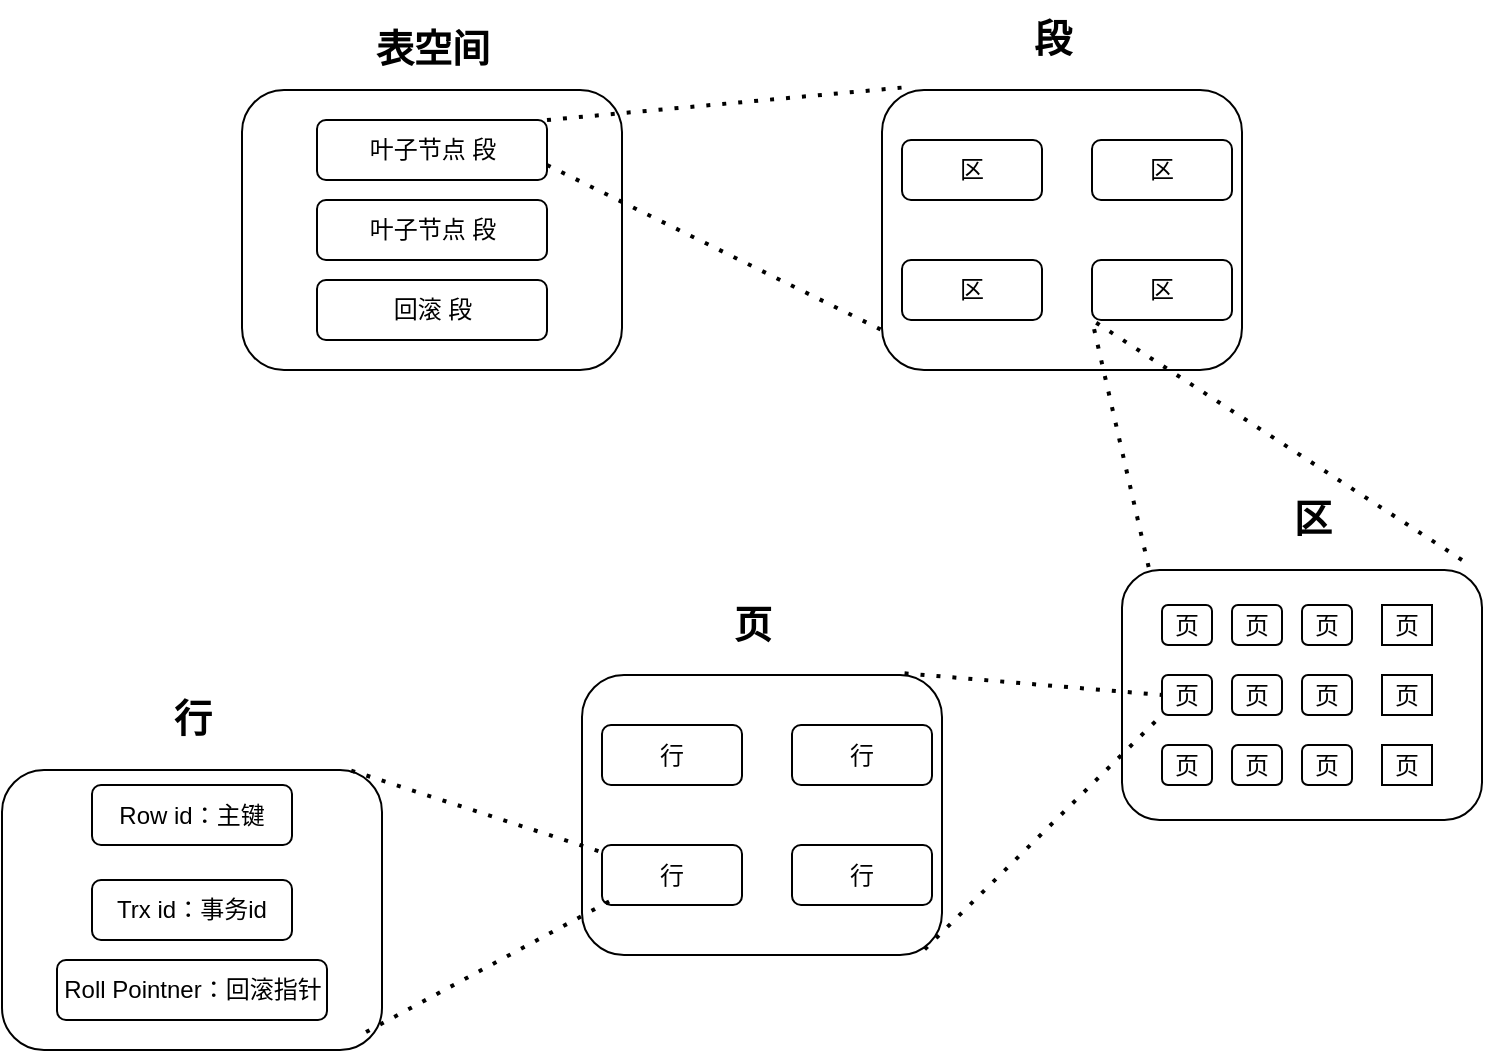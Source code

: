 <mxfile version="24.7.6">
  <diagram id="C5RBs43oDa-KdzZeNtuy" name="Page-1">
    <mxGraphModel dx="1122" dy="736" grid="1" gridSize="10" guides="1" tooltips="1" connect="1" arrows="1" fold="1" page="1" pageScale="1" pageWidth="827" pageHeight="1169" math="0" shadow="0">
      <root>
        <mxCell id="WIyWlLk6GJQsqaUBKTNV-0" />
        <mxCell id="WIyWlLk6GJQsqaUBKTNV-1" parent="WIyWlLk6GJQsqaUBKTNV-0" />
        <mxCell id="UaGc_WDe4r00LndkHO5G-2" value="" style="rounded=1;whiteSpace=wrap;html=1;glass=0;strokeWidth=1;shadow=0;" vertex="1" parent="WIyWlLk6GJQsqaUBKTNV-1">
          <mxGeometry x="170" y="65" width="190" height="140" as="geometry" />
        </mxCell>
        <mxCell id="UaGc_WDe4r00LndkHO5G-8" value="叶子节点 段" style="rounded=1;whiteSpace=wrap;html=1;glass=0;strokeWidth=1;shadow=0;" vertex="1" parent="WIyWlLk6GJQsqaUBKTNV-1">
          <mxGeometry x="207.5" y="80" width="115" height="30" as="geometry" />
        </mxCell>
        <mxCell id="UaGc_WDe4r00LndkHO5G-10" value="叶子节点 段" style="rounded=1;whiteSpace=wrap;html=1;glass=0;strokeWidth=1;shadow=0;" vertex="1" parent="WIyWlLk6GJQsqaUBKTNV-1">
          <mxGeometry x="207.5" y="120" width="115" height="30" as="geometry" />
        </mxCell>
        <mxCell id="UaGc_WDe4r00LndkHO5G-11" value="回滚 段" style="rounded=1;whiteSpace=wrap;html=1;glass=0;strokeWidth=1;shadow=0;" vertex="1" parent="WIyWlLk6GJQsqaUBKTNV-1">
          <mxGeometry x="207.5" y="160" width="115" height="30" as="geometry" />
        </mxCell>
        <mxCell id="UaGc_WDe4r00LndkHO5G-13" value="&lt;b&gt;&lt;font style=&quot;font-size: 19px;&quot;&gt;表空间&lt;/font&gt;&lt;/b&gt;" style="text;html=1;align=center;verticalAlign=middle;resizable=0;points=[];autosize=1;strokeColor=none;fillColor=none;" vertex="1" parent="WIyWlLk6GJQsqaUBKTNV-1">
          <mxGeometry x="225" y="25" width="80" height="40" as="geometry" />
        </mxCell>
        <mxCell id="UaGc_WDe4r00LndkHO5G-14" value="" style="rounded=1;whiteSpace=wrap;html=1;glass=0;strokeWidth=1;shadow=0;" vertex="1" parent="WIyWlLk6GJQsqaUBKTNV-1">
          <mxGeometry x="490" y="65" width="180" height="140" as="geometry" />
        </mxCell>
        <mxCell id="UaGc_WDe4r00LndkHO5G-15" value="&lt;span style=&quot;font-size: 19px;&quot;&gt;&lt;b&gt;段&lt;/b&gt;&lt;/span&gt;" style="text;html=1;align=center;verticalAlign=middle;resizable=0;points=[];autosize=1;strokeColor=none;fillColor=none;" vertex="1" parent="WIyWlLk6GJQsqaUBKTNV-1">
          <mxGeometry x="555" y="20" width="40" height="40" as="geometry" />
        </mxCell>
        <mxCell id="UaGc_WDe4r00LndkHO5G-16" value="区" style="rounded=1;whiteSpace=wrap;html=1;glass=0;strokeWidth=1;shadow=0;" vertex="1" parent="WIyWlLk6GJQsqaUBKTNV-1">
          <mxGeometry x="500" y="90" width="70" height="30" as="geometry" />
        </mxCell>
        <mxCell id="UaGc_WDe4r00LndkHO5G-17" value="区" style="rounded=1;whiteSpace=wrap;html=1;glass=0;strokeWidth=1;shadow=0;" vertex="1" parent="WIyWlLk6GJQsqaUBKTNV-1">
          <mxGeometry x="595" y="90" width="70" height="30" as="geometry" />
        </mxCell>
        <mxCell id="UaGc_WDe4r00LndkHO5G-18" value="区" style="rounded=1;whiteSpace=wrap;html=1;glass=0;strokeWidth=1;shadow=0;" vertex="1" parent="WIyWlLk6GJQsqaUBKTNV-1">
          <mxGeometry x="500" y="150" width="70" height="30" as="geometry" />
        </mxCell>
        <mxCell id="UaGc_WDe4r00LndkHO5G-19" value="区" style="rounded=1;whiteSpace=wrap;html=1;glass=0;strokeWidth=1;shadow=0;" vertex="1" parent="WIyWlLk6GJQsqaUBKTNV-1">
          <mxGeometry x="595" y="150" width="70" height="30" as="geometry" />
        </mxCell>
        <mxCell id="UaGc_WDe4r00LndkHO5G-22" value="" style="endArrow=none;dashed=1;html=1;dashPattern=1 3;strokeWidth=2;rounded=0;exitX=1;exitY=0;exitDx=0;exitDy=0;entryX=0.084;entryY=-0.012;entryDx=0;entryDy=0;entryPerimeter=0;" edge="1" parent="WIyWlLk6GJQsqaUBKTNV-1" source="UaGc_WDe4r00LndkHO5G-8" target="UaGc_WDe4r00LndkHO5G-14">
          <mxGeometry width="50" height="50" relative="1" as="geometry">
            <mxPoint x="420" y="150" as="sourcePoint" />
            <mxPoint x="470" y="100" as="targetPoint" />
          </mxGeometry>
        </mxCell>
        <mxCell id="UaGc_WDe4r00LndkHO5G-23" value="" style="endArrow=none;dashed=1;html=1;dashPattern=1 3;strokeWidth=2;rounded=0;exitX=1;exitY=0.75;exitDx=0;exitDy=0;entryX=-0.004;entryY=0.855;entryDx=0;entryDy=0;entryPerimeter=0;" edge="1" parent="WIyWlLk6GJQsqaUBKTNV-1" source="UaGc_WDe4r00LndkHO5G-8" target="UaGc_WDe4r00LndkHO5G-14">
          <mxGeometry width="50" height="50" relative="1" as="geometry">
            <mxPoint x="420" y="150" as="sourcePoint" />
            <mxPoint x="470" y="100" as="targetPoint" />
          </mxGeometry>
        </mxCell>
        <mxCell id="UaGc_WDe4r00LndkHO5G-31" value="" style="rounded=1;whiteSpace=wrap;html=1;glass=0;strokeWidth=1;shadow=0;" vertex="1" parent="WIyWlLk6GJQsqaUBKTNV-1">
          <mxGeometry x="610" y="305" width="180" height="125" as="geometry" />
        </mxCell>
        <mxCell id="UaGc_WDe4r00LndkHO5G-32" value="&lt;span style=&quot;font-size: 19px;&quot;&gt;&lt;b&gt;区&lt;/b&gt;&lt;/span&gt;" style="text;html=1;align=center;verticalAlign=middle;resizable=0;points=[];autosize=1;strokeColor=none;fillColor=none;" vertex="1" parent="WIyWlLk6GJQsqaUBKTNV-1">
          <mxGeometry x="685" y="260" width="40" height="40" as="geometry" />
        </mxCell>
        <mxCell id="UaGc_WDe4r00LndkHO5G-36" value="页" style="rounded=1;whiteSpace=wrap;html=1;glass=0;strokeWidth=1;shadow=0;" vertex="1" parent="WIyWlLk6GJQsqaUBKTNV-1">
          <mxGeometry x="630" y="322.5" width="25" height="20" as="geometry" />
        </mxCell>
        <mxCell id="UaGc_WDe4r00LndkHO5G-37" value="" style="rounded=1;whiteSpace=wrap;html=1;glass=0;strokeWidth=1;shadow=0;" vertex="1" parent="WIyWlLk6GJQsqaUBKTNV-1">
          <mxGeometry x="340" y="357.5" width="180" height="140" as="geometry" />
        </mxCell>
        <mxCell id="UaGc_WDe4r00LndkHO5G-38" value="&lt;span style=&quot;font-size: 19px;&quot;&gt;&lt;b&gt;页&lt;/b&gt;&lt;/span&gt;" style="text;html=1;align=center;verticalAlign=middle;resizable=0;points=[];autosize=1;strokeColor=none;fillColor=none;" vertex="1" parent="WIyWlLk6GJQsqaUBKTNV-1">
          <mxGeometry x="405" y="312.5" width="40" height="40" as="geometry" />
        </mxCell>
        <mxCell id="UaGc_WDe4r00LndkHO5G-39" value="行" style="rounded=1;whiteSpace=wrap;html=1;glass=0;strokeWidth=1;shadow=0;" vertex="1" parent="WIyWlLk6GJQsqaUBKTNV-1">
          <mxGeometry x="350" y="382.5" width="70" height="30" as="geometry" />
        </mxCell>
        <mxCell id="UaGc_WDe4r00LndkHO5G-40" value="行" style="rounded=1;whiteSpace=wrap;html=1;glass=0;strokeWidth=1;shadow=0;" vertex="1" parent="WIyWlLk6GJQsqaUBKTNV-1">
          <mxGeometry x="445" y="382.5" width="70" height="30" as="geometry" />
        </mxCell>
        <mxCell id="UaGc_WDe4r00LndkHO5G-41" value="行" style="rounded=1;whiteSpace=wrap;html=1;glass=0;strokeWidth=1;shadow=0;" vertex="1" parent="WIyWlLk6GJQsqaUBKTNV-1">
          <mxGeometry x="350" y="442.5" width="70" height="30" as="geometry" />
        </mxCell>
        <mxCell id="UaGc_WDe4r00LndkHO5G-42" value="行" style="rounded=1;whiteSpace=wrap;html=1;glass=0;strokeWidth=1;shadow=0;" vertex="1" parent="WIyWlLk6GJQsqaUBKTNV-1">
          <mxGeometry x="445" y="442.5" width="70" height="30" as="geometry" />
        </mxCell>
        <mxCell id="UaGc_WDe4r00LndkHO5G-43" value="" style="rounded=1;whiteSpace=wrap;html=1;glass=0;strokeWidth=1;shadow=0;" vertex="1" parent="WIyWlLk6GJQsqaUBKTNV-1">
          <mxGeometry x="50" y="405" width="190" height="140" as="geometry" />
        </mxCell>
        <mxCell id="UaGc_WDe4r00LndkHO5G-44" value="&lt;span style=&quot;font-size: 19px;&quot;&gt;&lt;b&gt;行&lt;/b&gt;&lt;/span&gt;" style="text;html=1;align=center;verticalAlign=middle;resizable=0;points=[];autosize=1;strokeColor=none;fillColor=none;" vertex="1" parent="WIyWlLk6GJQsqaUBKTNV-1">
          <mxGeometry x="125" y="360" width="40" height="40" as="geometry" />
        </mxCell>
        <mxCell id="UaGc_WDe4r00LndkHO5G-45" value="Row id：主键" style="rounded=1;whiteSpace=wrap;html=1;glass=0;strokeWidth=1;shadow=0;" vertex="1" parent="WIyWlLk6GJQsqaUBKTNV-1">
          <mxGeometry x="95" y="412.5" width="100" height="30" as="geometry" />
        </mxCell>
        <mxCell id="UaGc_WDe4r00LndkHO5G-49" value="" style="endArrow=none;dashed=1;html=1;dashPattern=1 3;strokeWidth=2;rounded=0;entryX=0;entryY=1;entryDx=0;entryDy=0;exitX=0.074;exitY=-0.012;exitDx=0;exitDy=0;exitPerimeter=0;" edge="1" parent="WIyWlLk6GJQsqaUBKTNV-1" source="UaGc_WDe4r00LndkHO5G-31" target="UaGc_WDe4r00LndkHO5G-19">
          <mxGeometry width="50" height="50" relative="1" as="geometry">
            <mxPoint x="420" y="250" as="sourcePoint" />
            <mxPoint x="470" y="200" as="targetPoint" />
          </mxGeometry>
        </mxCell>
        <mxCell id="UaGc_WDe4r00LndkHO5G-50" value="" style="endArrow=none;dashed=1;html=1;dashPattern=1 3;strokeWidth=2;rounded=0;entryX=0;entryY=1;entryDx=0;entryDy=0;" edge="1" parent="WIyWlLk6GJQsqaUBKTNV-1" target="UaGc_WDe4r00LndkHO5G-19">
          <mxGeometry width="50" height="50" relative="1" as="geometry">
            <mxPoint x="780" y="300" as="sourcePoint" />
            <mxPoint x="470" y="200" as="targetPoint" />
          </mxGeometry>
        </mxCell>
        <mxCell id="UaGc_WDe4r00LndkHO5G-52" value="页" style="rounded=1;whiteSpace=wrap;html=1;glass=0;strokeWidth=1;shadow=0;" vertex="1" parent="WIyWlLk6GJQsqaUBKTNV-1">
          <mxGeometry x="665" y="322.5" width="25" height="20" as="geometry" />
        </mxCell>
        <mxCell id="UaGc_WDe4r00LndkHO5G-53" value="页" style="rounded=1;whiteSpace=wrap;html=1;glass=0;strokeWidth=1;shadow=0;" vertex="1" parent="WIyWlLk6GJQsqaUBKTNV-1">
          <mxGeometry x="700" y="322.5" width="25" height="20" as="geometry" />
        </mxCell>
        <mxCell id="UaGc_WDe4r00LndkHO5G-54" value="页" style="rounded=1;whiteSpace=wrap;html=1;glass=0;strokeWidth=1;shadow=0;arcSize=0;" vertex="1" parent="WIyWlLk6GJQsqaUBKTNV-1">
          <mxGeometry x="740" y="322.5" width="25" height="20" as="geometry" />
        </mxCell>
        <mxCell id="UaGc_WDe4r00LndkHO5G-60" value="页" style="rounded=1;whiteSpace=wrap;html=1;glass=0;strokeWidth=1;shadow=0;" vertex="1" parent="WIyWlLk6GJQsqaUBKTNV-1">
          <mxGeometry x="630" y="357.5" width="25" height="20" as="geometry" />
        </mxCell>
        <mxCell id="UaGc_WDe4r00LndkHO5G-61" value="页" style="rounded=1;whiteSpace=wrap;html=1;glass=0;strokeWidth=1;shadow=0;" vertex="1" parent="WIyWlLk6GJQsqaUBKTNV-1">
          <mxGeometry x="665" y="357.5" width="25" height="20" as="geometry" />
        </mxCell>
        <mxCell id="UaGc_WDe4r00LndkHO5G-62" value="页" style="rounded=1;whiteSpace=wrap;html=1;glass=0;strokeWidth=1;shadow=0;" vertex="1" parent="WIyWlLk6GJQsqaUBKTNV-1">
          <mxGeometry x="700" y="357.5" width="25" height="20" as="geometry" />
        </mxCell>
        <mxCell id="UaGc_WDe4r00LndkHO5G-63" value="页" style="rounded=1;whiteSpace=wrap;html=1;glass=0;strokeWidth=1;shadow=0;arcSize=0;" vertex="1" parent="WIyWlLk6GJQsqaUBKTNV-1">
          <mxGeometry x="740" y="357.5" width="25" height="20" as="geometry" />
        </mxCell>
        <mxCell id="UaGc_WDe4r00LndkHO5G-64" value="页" style="rounded=1;whiteSpace=wrap;html=1;glass=0;strokeWidth=1;shadow=0;" vertex="1" parent="WIyWlLk6GJQsqaUBKTNV-1">
          <mxGeometry x="630" y="392.5" width="25" height="20" as="geometry" />
        </mxCell>
        <mxCell id="UaGc_WDe4r00LndkHO5G-65" value="页" style="rounded=1;whiteSpace=wrap;html=1;glass=0;strokeWidth=1;shadow=0;" vertex="1" parent="WIyWlLk6GJQsqaUBKTNV-1">
          <mxGeometry x="665" y="392.5" width="25" height="20" as="geometry" />
        </mxCell>
        <mxCell id="UaGc_WDe4r00LndkHO5G-66" value="页" style="rounded=1;whiteSpace=wrap;html=1;glass=0;strokeWidth=1;shadow=0;" vertex="1" parent="WIyWlLk6GJQsqaUBKTNV-1">
          <mxGeometry x="700" y="392.5" width="25" height="20" as="geometry" />
        </mxCell>
        <mxCell id="UaGc_WDe4r00LndkHO5G-67" value="页" style="rounded=1;whiteSpace=wrap;html=1;glass=0;strokeWidth=1;shadow=0;arcSize=0;" vertex="1" parent="WIyWlLk6GJQsqaUBKTNV-1">
          <mxGeometry x="740" y="392.5" width="25" height="20" as="geometry" />
        </mxCell>
        <mxCell id="UaGc_WDe4r00LndkHO5G-68" value="" style="endArrow=none;dashed=1;html=1;dashPattern=1 3;strokeWidth=2;rounded=0;exitX=0.896;exitY=-0.006;exitDx=0;exitDy=0;exitPerimeter=0;entryX=0;entryY=0.5;entryDx=0;entryDy=0;" edge="1" parent="WIyWlLk6GJQsqaUBKTNV-1" source="UaGc_WDe4r00LndkHO5G-37" target="UaGc_WDe4r00LndkHO5G-60">
          <mxGeometry width="50" height="50" relative="1" as="geometry">
            <mxPoint x="530" y="340" as="sourcePoint" />
            <mxPoint x="610" y="363" as="targetPoint" />
          </mxGeometry>
        </mxCell>
        <mxCell id="UaGc_WDe4r00LndkHO5G-69" value="" style="endArrow=none;dashed=1;html=1;dashPattern=1 3;strokeWidth=2;rounded=0;exitX=0.952;exitY=0.98;exitDx=0;exitDy=0;exitPerimeter=0;entryX=0;entryY=1;entryDx=0;entryDy=0;" edge="1" parent="WIyWlLk6GJQsqaUBKTNV-1" source="UaGc_WDe4r00LndkHO5G-37" target="UaGc_WDe4r00LndkHO5G-60">
          <mxGeometry width="50" height="50" relative="1" as="geometry">
            <mxPoint x="430" y="350" as="sourcePoint" />
            <mxPoint x="480" y="300" as="targetPoint" />
          </mxGeometry>
        </mxCell>
        <mxCell id="UaGc_WDe4r00LndkHO5G-70" value="Trx id：事务id" style="rounded=1;whiteSpace=wrap;html=1;glass=0;strokeWidth=1;shadow=0;" vertex="1" parent="WIyWlLk6GJQsqaUBKTNV-1">
          <mxGeometry x="95" y="460" width="100" height="30" as="geometry" />
        </mxCell>
        <mxCell id="UaGc_WDe4r00LndkHO5G-71" value="Roll Pointner：回滚指针" style="rounded=1;whiteSpace=wrap;html=1;glass=0;strokeWidth=1;shadow=0;" vertex="1" parent="WIyWlLk6GJQsqaUBKTNV-1">
          <mxGeometry x="77.5" y="500" width="135" height="30" as="geometry" />
        </mxCell>
        <mxCell id="UaGc_WDe4r00LndkHO5G-72" value="" style="endArrow=none;dashed=1;html=1;dashPattern=1 3;strokeWidth=2;rounded=0;exitX=0.919;exitY=0.002;exitDx=0;exitDy=0;exitPerimeter=0;" edge="1" parent="WIyWlLk6GJQsqaUBKTNV-1" source="UaGc_WDe4r00LndkHO5G-43" target="UaGc_WDe4r00LndkHO5G-41">
          <mxGeometry width="50" height="50" relative="1" as="geometry">
            <mxPoint x="430" y="350" as="sourcePoint" />
            <mxPoint x="480" y="300" as="targetPoint" />
          </mxGeometry>
        </mxCell>
        <mxCell id="UaGc_WDe4r00LndkHO5G-73" value="" style="endArrow=none;dashed=1;html=1;dashPattern=1 3;strokeWidth=2;rounded=0;entryX=0.105;entryY=0.872;entryDx=0;entryDy=0;entryPerimeter=0;exitX=0.958;exitY=0.936;exitDx=0;exitDy=0;exitPerimeter=0;" edge="1" parent="WIyWlLk6GJQsqaUBKTNV-1" source="UaGc_WDe4r00LndkHO5G-43" target="UaGc_WDe4r00LndkHO5G-41">
          <mxGeometry width="50" height="50" relative="1" as="geometry">
            <mxPoint x="430" y="350" as="sourcePoint" />
            <mxPoint x="480" y="300" as="targetPoint" />
          </mxGeometry>
        </mxCell>
      </root>
    </mxGraphModel>
  </diagram>
</mxfile>
